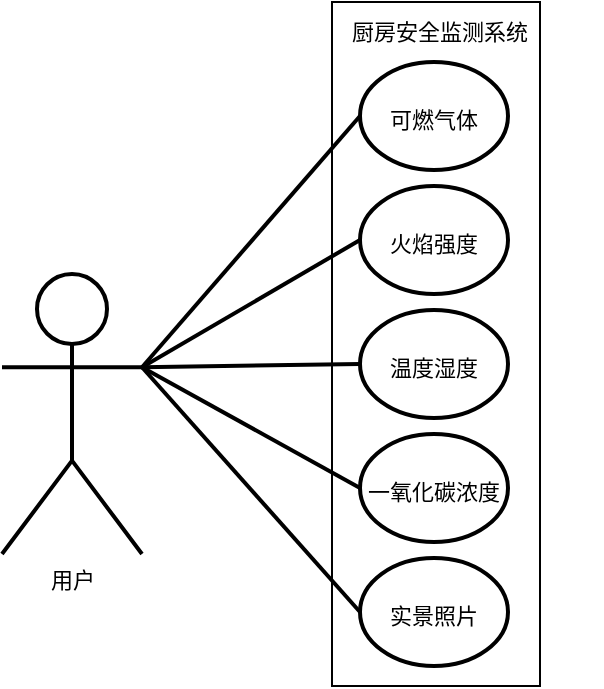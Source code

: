 <mxfile version="24.3.0" type="github">
  <diagram name="第 1 页" id="sp3H-doQiOUvPwIGYfiw">
    <mxGraphModel dx="1155" dy="626" grid="0" gridSize="10" guides="1" tooltips="1" connect="1" arrows="1" fold="1" page="1" pageScale="1" pageWidth="827" pageHeight="1169" math="0" shadow="0">
      <root>
        <mxCell id="0" />
        <mxCell id="1" parent="0" />
        <mxCell id="sYRuHrTXrHsGfMmUOcTR-1" value="&lt;font style=&quot;font-size: 11px;&quot;&gt;用户&lt;/font&gt;" style="shape=umlActor;verticalLabelPosition=bottom;verticalAlign=top;html=1;outlineConnect=0;strokeWidth=2;fontFamily=Times New Roman;fontSize=11;" parent="1" vertex="1">
          <mxGeometry x="237" y="241" width="70" height="140" as="geometry" />
        </mxCell>
        <mxCell id="sYRuHrTXrHsGfMmUOcTR-4" value="" style="rounded=0;whiteSpace=wrap;html=1;fillColor=none;strokeWidth=1;fontFamily=Times New Roman;fontSize=11;" parent="1" vertex="1">
          <mxGeometry x="402" y="105" width="104" height="342" as="geometry" />
        </mxCell>
        <mxCell id="sYRuHrTXrHsGfMmUOcTR-5" value="&lt;font style=&quot;font-size: 11px;&quot;&gt;厨房安全监测系统&lt;/font&gt;" style="text;html=1;align=center;verticalAlign=middle;whiteSpace=wrap;rounded=0;fontFamily=Times New Roman;" parent="1" vertex="1">
          <mxGeometry x="375" y="105" width="162" height="30" as="geometry" />
        </mxCell>
        <mxCell id="sYRuHrTXrHsGfMmUOcTR-11" value="" style="endArrow=none;html=1;rounded=0;strokeColor=default;strokeWidth=2;exitX=1;exitY=0.333;exitDx=0;exitDy=0;exitPerimeter=0;entryX=0;entryY=0.5;entryDx=0;entryDy=0;" parent="1" source="sYRuHrTXrHsGfMmUOcTR-1" target="atykafnEtRzdGefRNCkT-1" edge="1">
          <mxGeometry width="50" height="50" relative="1" as="geometry">
            <mxPoint x="287" y="285" as="sourcePoint" />
            <mxPoint x="393" y="185" as="targetPoint" />
          </mxGeometry>
        </mxCell>
        <mxCell id="sYRuHrTXrHsGfMmUOcTR-12" value="" style="endArrow=none;html=1;rounded=0;strokeColor=default;strokeWidth=2;entryX=0;entryY=0.5;entryDx=0;entryDy=0;exitX=1;exitY=0.333;exitDx=0;exitDy=0;exitPerimeter=0;" parent="1" source="sYRuHrTXrHsGfMmUOcTR-1" target="atykafnEtRzdGefRNCkT-2" edge="1">
          <mxGeometry width="50" height="50" relative="1" as="geometry">
            <mxPoint x="240" y="370" as="sourcePoint" />
            <mxPoint x="393" y="275" as="targetPoint" />
          </mxGeometry>
        </mxCell>
        <mxCell id="sYRuHrTXrHsGfMmUOcTR-13" value="" style="endArrow=none;html=1;rounded=0;strokeColor=default;strokeWidth=2;entryX=0;entryY=0.5;entryDx=0;entryDy=0;exitX=1;exitY=0.333;exitDx=0;exitDy=0;exitPerimeter=0;" parent="1" source="sYRuHrTXrHsGfMmUOcTR-1" target="atykafnEtRzdGefRNCkT-3" edge="1">
          <mxGeometry width="50" height="50" relative="1" as="geometry">
            <mxPoint x="250" y="330" as="sourcePoint" />
            <mxPoint x="393" y="365" as="targetPoint" />
          </mxGeometry>
        </mxCell>
        <mxCell id="sYRuHrTXrHsGfMmUOcTR-14" value="" style="endArrow=none;html=1;rounded=0;strokeColor=default;strokeWidth=2;entryX=0;entryY=0.5;entryDx=0;entryDy=0;exitX=1;exitY=0.333;exitDx=0;exitDy=0;exitPerimeter=0;" parent="1" source="sYRuHrTXrHsGfMmUOcTR-1" target="atykafnEtRzdGefRNCkT-4" edge="1">
          <mxGeometry width="50" height="50" relative="1" as="geometry">
            <mxPoint x="240" y="370" as="sourcePoint" />
            <mxPoint x="393" y="455" as="targetPoint" />
          </mxGeometry>
        </mxCell>
        <mxCell id="p03HKT6yqymxDCJK7N0D-2" value="" style="endArrow=none;html=1;rounded=0;strokeColor=default;strokeWidth=2;entryX=0;entryY=0.5;entryDx=0;entryDy=0;exitX=1;exitY=0.333;exitDx=0;exitDy=0;exitPerimeter=0;" parent="1" source="sYRuHrTXrHsGfMmUOcTR-1" target="atykafnEtRzdGefRNCkT-5" edge="1">
          <mxGeometry width="50" height="50" relative="1" as="geometry">
            <mxPoint x="240" y="370" as="sourcePoint" />
            <mxPoint x="393" y="544.5" as="targetPoint" />
          </mxGeometry>
        </mxCell>
        <mxCell id="atykafnEtRzdGefRNCkT-1" value="&lt;p style=&quot;line-height: 100%;&quot;&gt;&lt;font style=&quot;font-size: 11px;&quot; face=&quot;Times New Roman&quot;&gt;可燃气体&lt;/font&gt;&lt;/p&gt;" style="ellipse;whiteSpace=wrap;html=1;fillColor=none;strokeWidth=2;fontSize=20;" vertex="1" parent="1">
          <mxGeometry x="416" y="135" width="74" height="54" as="geometry" />
        </mxCell>
        <mxCell id="atykafnEtRzdGefRNCkT-2" value="&lt;p style=&quot;line-height: 100%;&quot;&gt;&lt;font style=&quot;font-size: 11px;&quot; face=&quot;Times New Roman&quot;&gt;火焰强度&lt;/font&gt;&lt;/p&gt;" style="ellipse;whiteSpace=wrap;html=1;fillColor=none;strokeWidth=2;fontSize=20;" vertex="1" parent="1">
          <mxGeometry x="416" y="197" width="74" height="54" as="geometry" />
        </mxCell>
        <mxCell id="atykafnEtRzdGefRNCkT-3" value="&lt;p style=&quot;line-height: 100%;&quot;&gt;&lt;font style=&quot;font-size: 11px;&quot; face=&quot;Times New Roman&quot;&gt;温度湿度&lt;/font&gt;&lt;/p&gt;" style="ellipse;whiteSpace=wrap;html=1;fillColor=none;strokeWidth=2;fontSize=20;" vertex="1" parent="1">
          <mxGeometry x="416" y="259" width="74" height="54" as="geometry" />
        </mxCell>
        <mxCell id="atykafnEtRzdGefRNCkT-4" value="&lt;p style=&quot;line-height: 100%;&quot;&gt;&lt;font style=&quot;font-size: 11px;&quot; face=&quot;Times New Roman&quot;&gt;一氧化碳浓度&lt;/font&gt;&lt;/p&gt;" style="ellipse;whiteSpace=wrap;html=1;fillColor=none;strokeWidth=2;fontSize=20;" vertex="1" parent="1">
          <mxGeometry x="416" y="321" width="74" height="54" as="geometry" />
        </mxCell>
        <mxCell id="atykafnEtRzdGefRNCkT-5" value="&lt;p style=&quot;line-height: 100%;&quot;&gt;&lt;font style=&quot;font-size: 11px;&quot; face=&quot;Times New Roman&quot;&gt;实景照片&lt;/font&gt;&lt;/p&gt;" style="ellipse;whiteSpace=wrap;html=1;fillColor=none;strokeWidth=2;fontSize=20;" vertex="1" parent="1">
          <mxGeometry x="416" y="383" width="74" height="54" as="geometry" />
        </mxCell>
      </root>
    </mxGraphModel>
  </diagram>
</mxfile>
